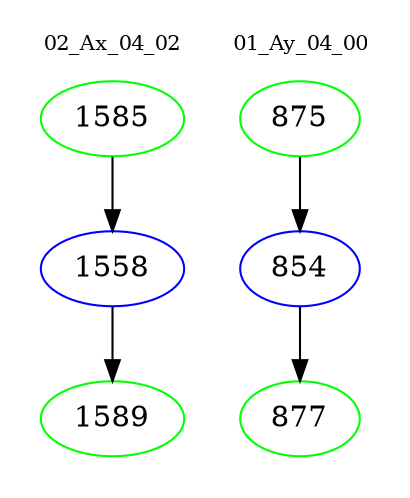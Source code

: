 digraph{
subgraph cluster_0 {
color = white
label = "02_Ax_04_02";
fontsize=10;
T0_1585 [label="1585", color="green"]
T0_1585 -> T0_1558 [color="black"]
T0_1558 [label="1558", color="blue"]
T0_1558 -> T0_1589 [color="black"]
T0_1589 [label="1589", color="green"]
}
subgraph cluster_1 {
color = white
label = "01_Ay_04_00";
fontsize=10;
T1_875 [label="875", color="green"]
T1_875 -> T1_854 [color="black"]
T1_854 [label="854", color="blue"]
T1_854 -> T1_877 [color="black"]
T1_877 [label="877", color="green"]
}
}
